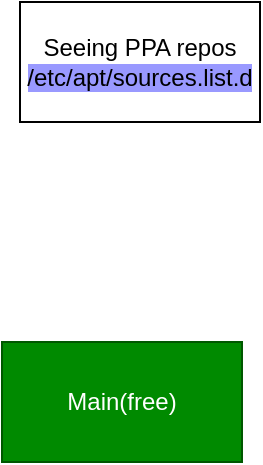 <mxfile version="24.5.4" type="device">
  <diagram name="Page-1" id="gcCbF3ixec7b9P-pdAyL">
    <mxGraphModel dx="954" dy="592" grid="1" gridSize="10" guides="1" tooltips="1" connect="1" arrows="1" fold="1" page="1" pageScale="1" pageWidth="827" pageHeight="1169" math="0" shadow="0">
      <root>
        <mxCell id="0" />
        <mxCell id="1" parent="0" />
        <mxCell id="o-esJihazf7h9-BhMr24-1" value="Seeing PPA repos&lt;div&gt;&lt;span style=&quot;background-color: rgb(153, 153, 255);&quot;&gt;/etc/apt/sources.list.d&lt;/span&gt;&lt;/div&gt;" style="rounded=0;whiteSpace=wrap;html=1;" vertex="1" parent="1">
          <mxGeometry x="40" y="10" width="120" height="60" as="geometry" />
        </mxCell>
        <mxCell id="o-esJihazf7h9-BhMr24-2" value="&lt;div&gt;Main(free)&lt;/div&gt;" style="rounded=0;whiteSpace=wrap;html=1;fillColor=#008a00;fontColor=#ffffff;strokeColor=#005700;" vertex="1" parent="1">
          <mxGeometry x="31" y="180" width="120" height="60" as="geometry" />
        </mxCell>
      </root>
    </mxGraphModel>
  </diagram>
</mxfile>
